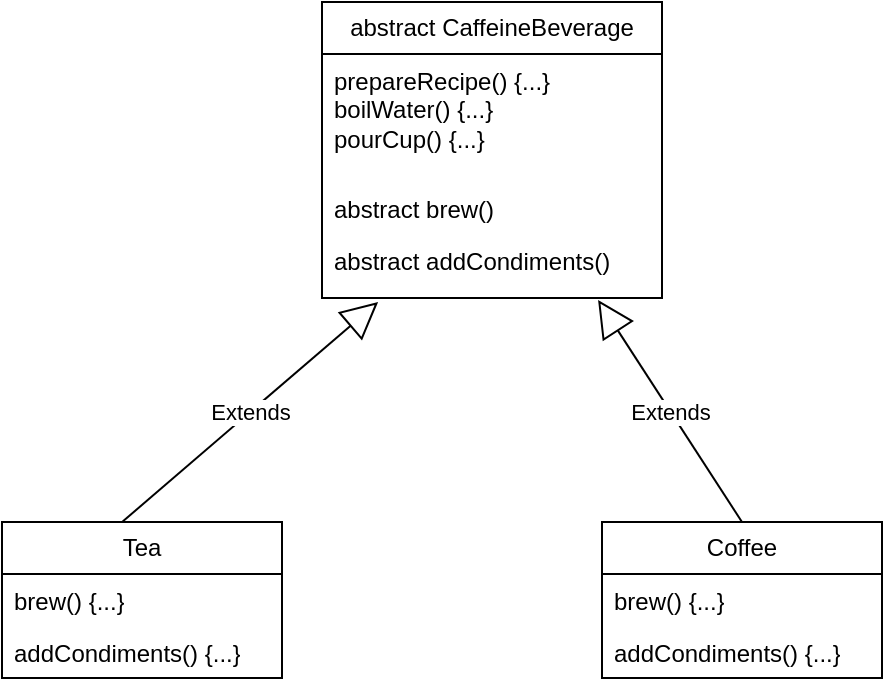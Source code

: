 <mxfile version="20.5.3" type="embed"><diagram id="C5RBs43oDa-KdzZeNtuy" name="Page-1"><mxGraphModel dx="598" dy="626" grid="1" gridSize="10" guides="1" tooltips="1" connect="1" arrows="1" fold="1" page="1" pageScale="1" pageWidth="827" pageHeight="1169" math="0" shadow="0"><root><mxCell id="WIyWlLk6GJQsqaUBKTNV-0"/><mxCell id="WIyWlLk6GJQsqaUBKTNV-1" parent="WIyWlLk6GJQsqaUBKTNV-0"/><mxCell id="GyApxkFS5PEAuPatg3P1-0" value="abstract&amp;nbsp;CaffeineBeverage" style="swimlane;fontStyle=0;childLayout=stackLayout;horizontal=1;startSize=26;fillColor=none;horizontalStack=0;resizeParent=1;resizeParentMax=0;resizeLast=0;collapsible=1;marginBottom=0;whiteSpace=wrap;html=1;" parent="WIyWlLk6GJQsqaUBKTNV-1" vertex="1"><mxGeometry x="310" y="60" width="170" height="148" as="geometry"/></mxCell><mxCell id="GyApxkFS5PEAuPatg3P1-1" value="prepareRecipe() {...}&lt;div&gt;boilWater() {...}&lt;br&gt;&lt;/div&gt;&lt;div&gt;pourCup() {...}&lt;br&gt;&lt;/div&gt;" style="text;strokeColor=none;fillColor=none;align=left;verticalAlign=top;spacingLeft=4;spacingRight=4;overflow=hidden;rotatable=0;points=[[0,0.5],[1,0.5]];portConstraint=eastwest;whiteSpace=wrap;html=1;" parent="GyApxkFS5PEAuPatg3P1-0" vertex="1"><mxGeometry y="26" width="170" height="64" as="geometry"/></mxCell><mxCell id="GyApxkFS5PEAuPatg3P1-2" value="abstract&amp;nbsp;brew()" style="text;strokeColor=none;fillColor=none;align=left;verticalAlign=top;spacingLeft=4;spacingRight=4;overflow=hidden;rotatable=0;points=[[0,0.5],[1,0.5]];portConstraint=eastwest;whiteSpace=wrap;html=1;" parent="GyApxkFS5PEAuPatg3P1-0" vertex="1"><mxGeometry y="90" width="170" height="26" as="geometry"/></mxCell><mxCell id="GyApxkFS5PEAuPatg3P1-3" value="abstract&amp;nbsp;addCondiments()" style="text;strokeColor=none;fillColor=none;align=left;verticalAlign=top;spacingLeft=4;spacingRight=4;overflow=hidden;rotatable=0;points=[[0,0.5],[1,0.5]];portConstraint=eastwest;whiteSpace=wrap;html=1;" parent="GyApxkFS5PEAuPatg3P1-0" vertex="1"><mxGeometry y="116" width="170" height="32" as="geometry"/></mxCell><mxCell id="GyApxkFS5PEAuPatg3P1-4" value="Tea" style="swimlane;fontStyle=0;childLayout=stackLayout;horizontal=1;startSize=26;fillColor=none;horizontalStack=0;resizeParent=1;resizeParentMax=0;resizeLast=0;collapsible=1;marginBottom=0;whiteSpace=wrap;html=1;" parent="WIyWlLk6GJQsqaUBKTNV-1" vertex="1"><mxGeometry x="150" y="320" width="140" height="78" as="geometry"/></mxCell><mxCell id="GyApxkFS5PEAuPatg3P1-5" value="brew() {...}" style="text;strokeColor=none;fillColor=none;align=left;verticalAlign=top;spacingLeft=4;spacingRight=4;overflow=hidden;rotatable=0;points=[[0,0.5],[1,0.5]];portConstraint=eastwest;whiteSpace=wrap;html=1;" parent="GyApxkFS5PEAuPatg3P1-4" vertex="1"><mxGeometry y="26" width="140" height="26" as="geometry"/></mxCell><mxCell id="GyApxkFS5PEAuPatg3P1-6" value="addCondiments() {...}" style="text;strokeColor=none;fillColor=none;align=left;verticalAlign=top;spacingLeft=4;spacingRight=4;overflow=hidden;rotatable=0;points=[[0,0.5],[1,0.5]];portConstraint=eastwest;whiteSpace=wrap;html=1;" parent="GyApxkFS5PEAuPatg3P1-4" vertex="1"><mxGeometry y="52" width="140" height="26" as="geometry"/></mxCell><mxCell id="GyApxkFS5PEAuPatg3P1-8" value="Coffee" style="swimlane;fontStyle=0;childLayout=stackLayout;horizontal=1;startSize=26;fillColor=none;horizontalStack=0;resizeParent=1;resizeParentMax=0;resizeLast=0;collapsible=1;marginBottom=0;whiteSpace=wrap;html=1;" parent="WIyWlLk6GJQsqaUBKTNV-1" vertex="1"><mxGeometry x="450" y="320" width="140" height="78" as="geometry"/></mxCell><mxCell id="GyApxkFS5PEAuPatg3P1-9" value="brew() {...}" style="text;strokeColor=none;fillColor=none;align=left;verticalAlign=top;spacingLeft=4;spacingRight=4;overflow=hidden;rotatable=0;points=[[0,0.5],[1,0.5]];portConstraint=eastwest;whiteSpace=wrap;html=1;" parent="GyApxkFS5PEAuPatg3P1-8" vertex="1"><mxGeometry y="26" width="140" height="26" as="geometry"/></mxCell><mxCell id="GyApxkFS5PEAuPatg3P1-10" value="addCondiments() {...}" style="text;strokeColor=none;fillColor=none;align=left;verticalAlign=top;spacingLeft=4;spacingRight=4;overflow=hidden;rotatable=0;points=[[0,0.5],[1,0.5]];portConstraint=eastwest;whiteSpace=wrap;html=1;" parent="GyApxkFS5PEAuPatg3P1-8" vertex="1"><mxGeometry y="52" width="140" height="26" as="geometry"/></mxCell><mxCell id="GyApxkFS5PEAuPatg3P1-11" value="Extends" style="endArrow=block;endSize=16;endFill=0;html=1;rounded=0;exitX=0.429;exitY=0;exitDx=0;exitDy=0;exitPerimeter=0;entryX=0.165;entryY=1.063;entryDx=0;entryDy=0;entryPerimeter=0;" parent="WIyWlLk6GJQsqaUBKTNV-1" source="GyApxkFS5PEAuPatg3P1-4" target="GyApxkFS5PEAuPatg3P1-3" edge="1"><mxGeometry width="160" relative="1" as="geometry"><mxPoint x="200" y="270" as="sourcePoint"/><mxPoint x="360" y="270" as="targetPoint"/></mxGeometry></mxCell><mxCell id="GyApxkFS5PEAuPatg3P1-12" value="Extends" style="endArrow=block;endSize=16;endFill=0;html=1;rounded=0;exitX=0.5;exitY=0;exitDx=0;exitDy=0;entryX=0.812;entryY=1.031;entryDx=0;entryDy=0;entryPerimeter=0;" parent="WIyWlLk6GJQsqaUBKTNV-1" source="GyApxkFS5PEAuPatg3P1-8" target="GyApxkFS5PEAuPatg3P1-3" edge="1"><mxGeometry width="160" relative="1" as="geometry"><mxPoint x="220" y="330" as="sourcePoint"/><mxPoint x="348" y="220" as="targetPoint"/></mxGeometry></mxCell></root></mxGraphModel></diagram></mxfile>